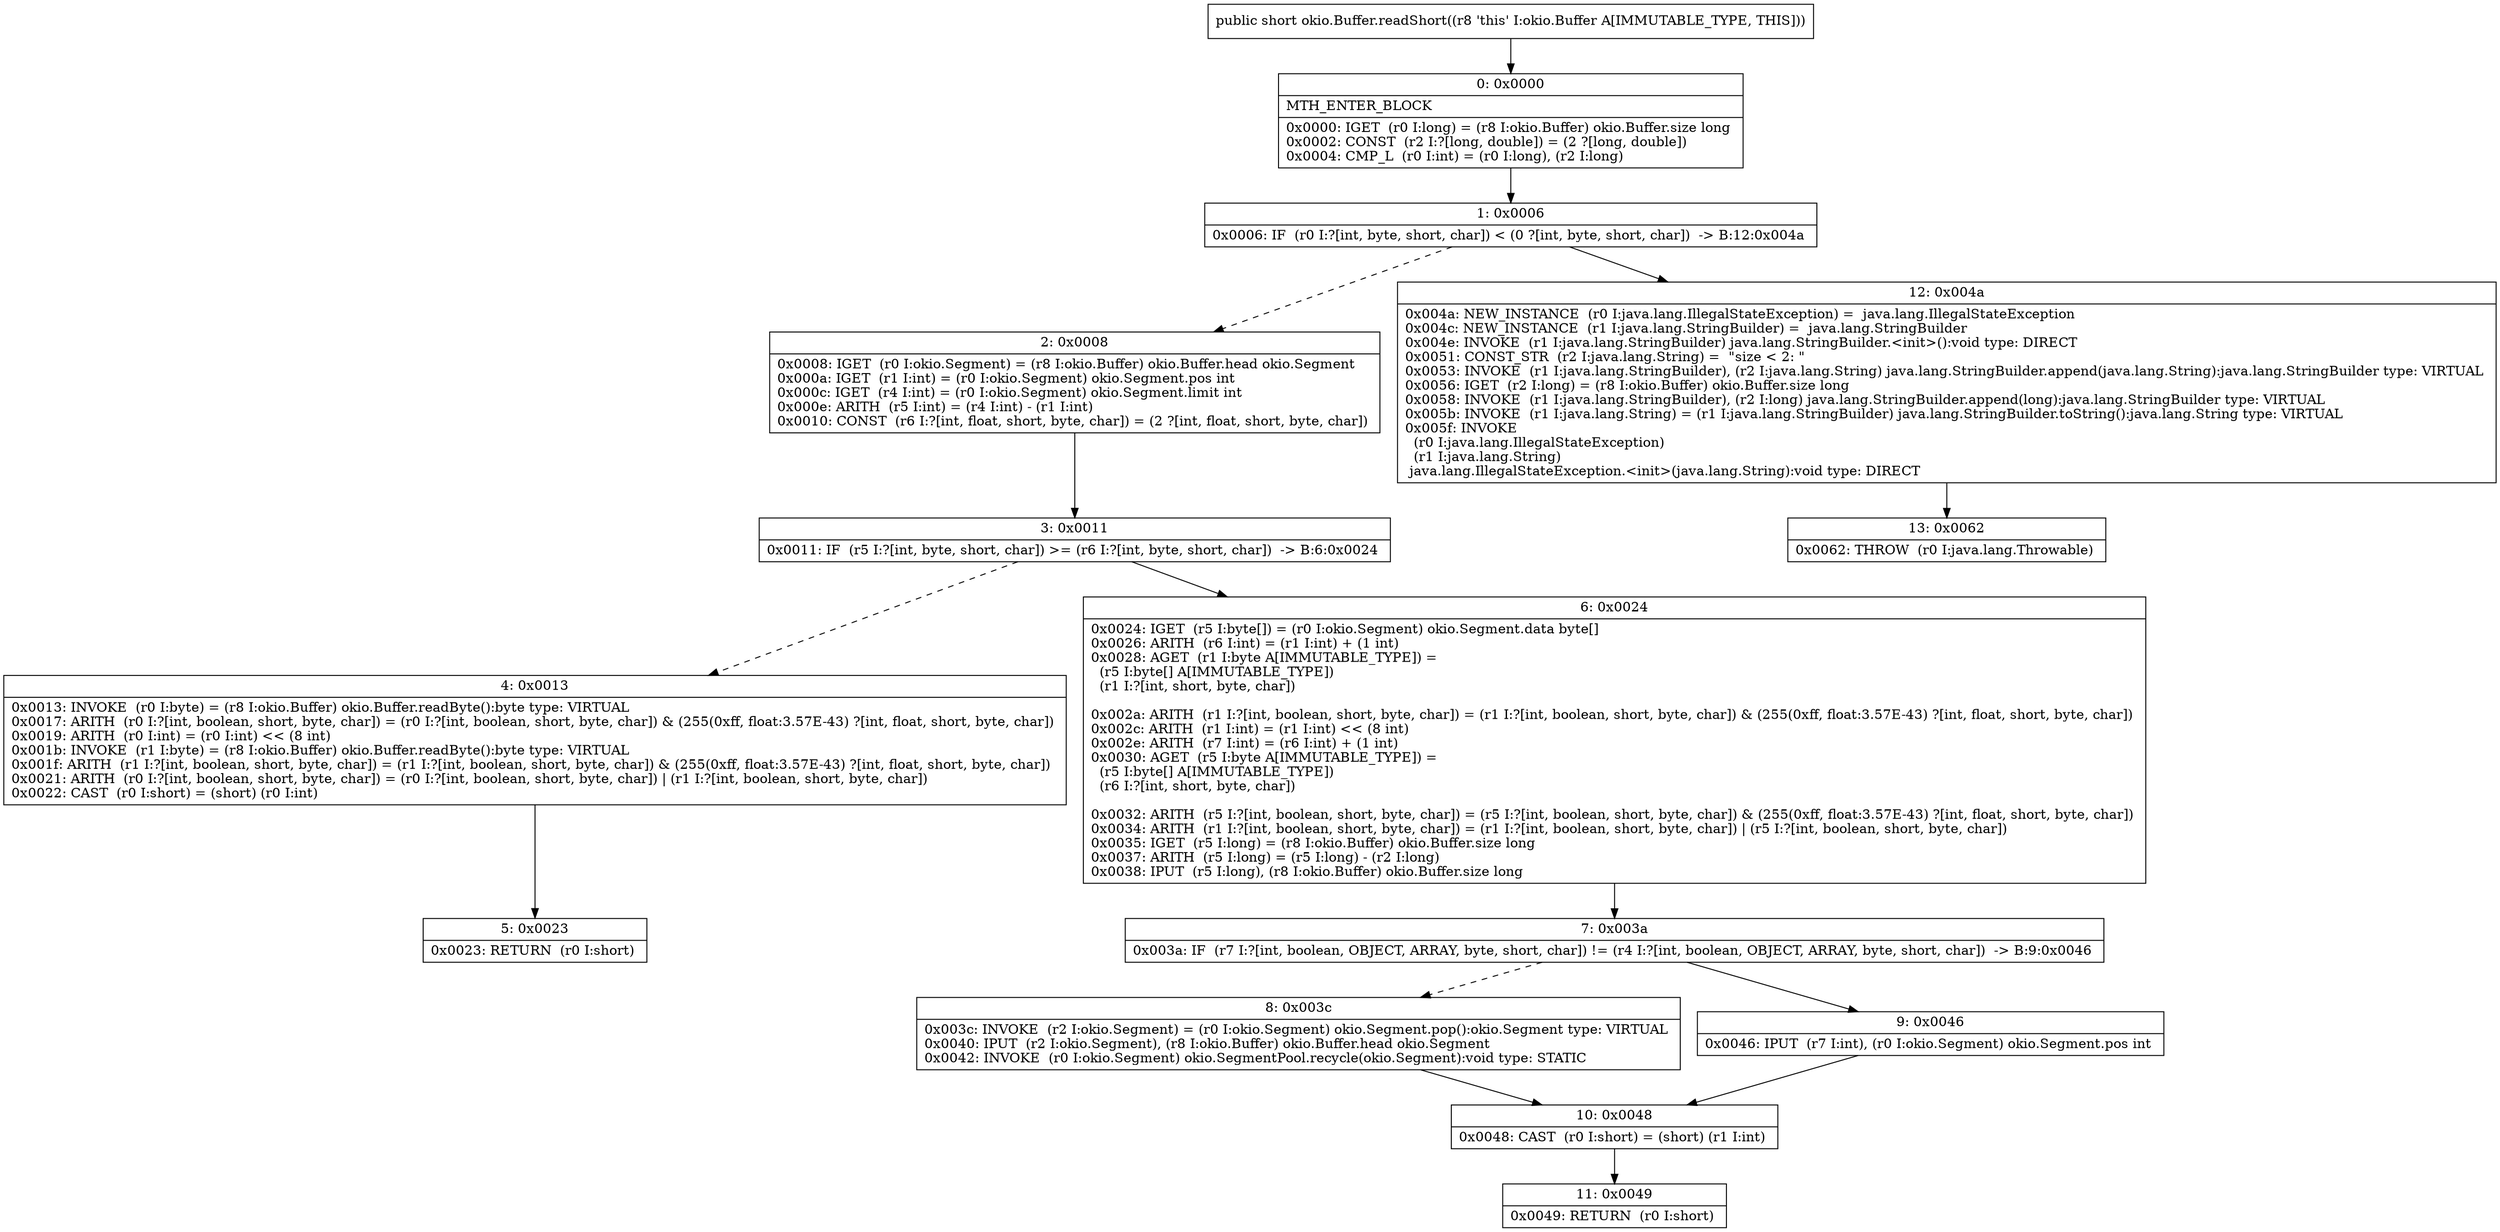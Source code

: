 digraph "CFG forokio.Buffer.readShort()S" {
Node_0 [shape=record,label="{0\:\ 0x0000|MTH_ENTER_BLOCK\l|0x0000: IGET  (r0 I:long) = (r8 I:okio.Buffer) okio.Buffer.size long \l0x0002: CONST  (r2 I:?[long, double]) = (2 ?[long, double]) \l0x0004: CMP_L  (r0 I:int) = (r0 I:long), (r2 I:long) \l}"];
Node_1 [shape=record,label="{1\:\ 0x0006|0x0006: IF  (r0 I:?[int, byte, short, char]) \< (0 ?[int, byte, short, char])  \-\> B:12:0x004a \l}"];
Node_2 [shape=record,label="{2\:\ 0x0008|0x0008: IGET  (r0 I:okio.Segment) = (r8 I:okio.Buffer) okio.Buffer.head okio.Segment \l0x000a: IGET  (r1 I:int) = (r0 I:okio.Segment) okio.Segment.pos int \l0x000c: IGET  (r4 I:int) = (r0 I:okio.Segment) okio.Segment.limit int \l0x000e: ARITH  (r5 I:int) = (r4 I:int) \- (r1 I:int) \l0x0010: CONST  (r6 I:?[int, float, short, byte, char]) = (2 ?[int, float, short, byte, char]) \l}"];
Node_3 [shape=record,label="{3\:\ 0x0011|0x0011: IF  (r5 I:?[int, byte, short, char]) \>= (r6 I:?[int, byte, short, char])  \-\> B:6:0x0024 \l}"];
Node_4 [shape=record,label="{4\:\ 0x0013|0x0013: INVOKE  (r0 I:byte) = (r8 I:okio.Buffer) okio.Buffer.readByte():byte type: VIRTUAL \l0x0017: ARITH  (r0 I:?[int, boolean, short, byte, char]) = (r0 I:?[int, boolean, short, byte, char]) & (255(0xff, float:3.57E\-43) ?[int, float, short, byte, char]) \l0x0019: ARITH  (r0 I:int) = (r0 I:int) \<\< (8 int) \l0x001b: INVOKE  (r1 I:byte) = (r8 I:okio.Buffer) okio.Buffer.readByte():byte type: VIRTUAL \l0x001f: ARITH  (r1 I:?[int, boolean, short, byte, char]) = (r1 I:?[int, boolean, short, byte, char]) & (255(0xff, float:3.57E\-43) ?[int, float, short, byte, char]) \l0x0021: ARITH  (r0 I:?[int, boolean, short, byte, char]) = (r0 I:?[int, boolean, short, byte, char]) \| (r1 I:?[int, boolean, short, byte, char]) \l0x0022: CAST  (r0 I:short) = (short) (r0 I:int) \l}"];
Node_5 [shape=record,label="{5\:\ 0x0023|0x0023: RETURN  (r0 I:short) \l}"];
Node_6 [shape=record,label="{6\:\ 0x0024|0x0024: IGET  (r5 I:byte[]) = (r0 I:okio.Segment) okio.Segment.data byte[] \l0x0026: ARITH  (r6 I:int) = (r1 I:int) + (1 int) \l0x0028: AGET  (r1 I:byte A[IMMUTABLE_TYPE]) = \l  (r5 I:byte[] A[IMMUTABLE_TYPE])\l  (r1 I:?[int, short, byte, char])\l \l0x002a: ARITH  (r1 I:?[int, boolean, short, byte, char]) = (r1 I:?[int, boolean, short, byte, char]) & (255(0xff, float:3.57E\-43) ?[int, float, short, byte, char]) \l0x002c: ARITH  (r1 I:int) = (r1 I:int) \<\< (8 int) \l0x002e: ARITH  (r7 I:int) = (r6 I:int) + (1 int) \l0x0030: AGET  (r5 I:byte A[IMMUTABLE_TYPE]) = \l  (r5 I:byte[] A[IMMUTABLE_TYPE])\l  (r6 I:?[int, short, byte, char])\l \l0x0032: ARITH  (r5 I:?[int, boolean, short, byte, char]) = (r5 I:?[int, boolean, short, byte, char]) & (255(0xff, float:3.57E\-43) ?[int, float, short, byte, char]) \l0x0034: ARITH  (r1 I:?[int, boolean, short, byte, char]) = (r1 I:?[int, boolean, short, byte, char]) \| (r5 I:?[int, boolean, short, byte, char]) \l0x0035: IGET  (r5 I:long) = (r8 I:okio.Buffer) okio.Buffer.size long \l0x0037: ARITH  (r5 I:long) = (r5 I:long) \- (r2 I:long) \l0x0038: IPUT  (r5 I:long), (r8 I:okio.Buffer) okio.Buffer.size long \l}"];
Node_7 [shape=record,label="{7\:\ 0x003a|0x003a: IF  (r7 I:?[int, boolean, OBJECT, ARRAY, byte, short, char]) != (r4 I:?[int, boolean, OBJECT, ARRAY, byte, short, char])  \-\> B:9:0x0046 \l}"];
Node_8 [shape=record,label="{8\:\ 0x003c|0x003c: INVOKE  (r2 I:okio.Segment) = (r0 I:okio.Segment) okio.Segment.pop():okio.Segment type: VIRTUAL \l0x0040: IPUT  (r2 I:okio.Segment), (r8 I:okio.Buffer) okio.Buffer.head okio.Segment \l0x0042: INVOKE  (r0 I:okio.Segment) okio.SegmentPool.recycle(okio.Segment):void type: STATIC \l}"];
Node_9 [shape=record,label="{9\:\ 0x0046|0x0046: IPUT  (r7 I:int), (r0 I:okio.Segment) okio.Segment.pos int \l}"];
Node_10 [shape=record,label="{10\:\ 0x0048|0x0048: CAST  (r0 I:short) = (short) (r1 I:int) \l}"];
Node_11 [shape=record,label="{11\:\ 0x0049|0x0049: RETURN  (r0 I:short) \l}"];
Node_12 [shape=record,label="{12\:\ 0x004a|0x004a: NEW_INSTANCE  (r0 I:java.lang.IllegalStateException) =  java.lang.IllegalStateException \l0x004c: NEW_INSTANCE  (r1 I:java.lang.StringBuilder) =  java.lang.StringBuilder \l0x004e: INVOKE  (r1 I:java.lang.StringBuilder) java.lang.StringBuilder.\<init\>():void type: DIRECT \l0x0051: CONST_STR  (r2 I:java.lang.String) =  \"size \< 2: \" \l0x0053: INVOKE  (r1 I:java.lang.StringBuilder), (r2 I:java.lang.String) java.lang.StringBuilder.append(java.lang.String):java.lang.StringBuilder type: VIRTUAL \l0x0056: IGET  (r2 I:long) = (r8 I:okio.Buffer) okio.Buffer.size long \l0x0058: INVOKE  (r1 I:java.lang.StringBuilder), (r2 I:long) java.lang.StringBuilder.append(long):java.lang.StringBuilder type: VIRTUAL \l0x005b: INVOKE  (r1 I:java.lang.String) = (r1 I:java.lang.StringBuilder) java.lang.StringBuilder.toString():java.lang.String type: VIRTUAL \l0x005f: INVOKE  \l  (r0 I:java.lang.IllegalStateException)\l  (r1 I:java.lang.String)\l java.lang.IllegalStateException.\<init\>(java.lang.String):void type: DIRECT \l}"];
Node_13 [shape=record,label="{13\:\ 0x0062|0x0062: THROW  (r0 I:java.lang.Throwable) \l}"];
MethodNode[shape=record,label="{public short okio.Buffer.readShort((r8 'this' I:okio.Buffer A[IMMUTABLE_TYPE, THIS])) }"];
MethodNode -> Node_0;
Node_0 -> Node_1;
Node_1 -> Node_2[style=dashed];
Node_1 -> Node_12;
Node_2 -> Node_3;
Node_3 -> Node_4[style=dashed];
Node_3 -> Node_6;
Node_4 -> Node_5;
Node_6 -> Node_7;
Node_7 -> Node_8[style=dashed];
Node_7 -> Node_9;
Node_8 -> Node_10;
Node_9 -> Node_10;
Node_10 -> Node_11;
Node_12 -> Node_13;
}

